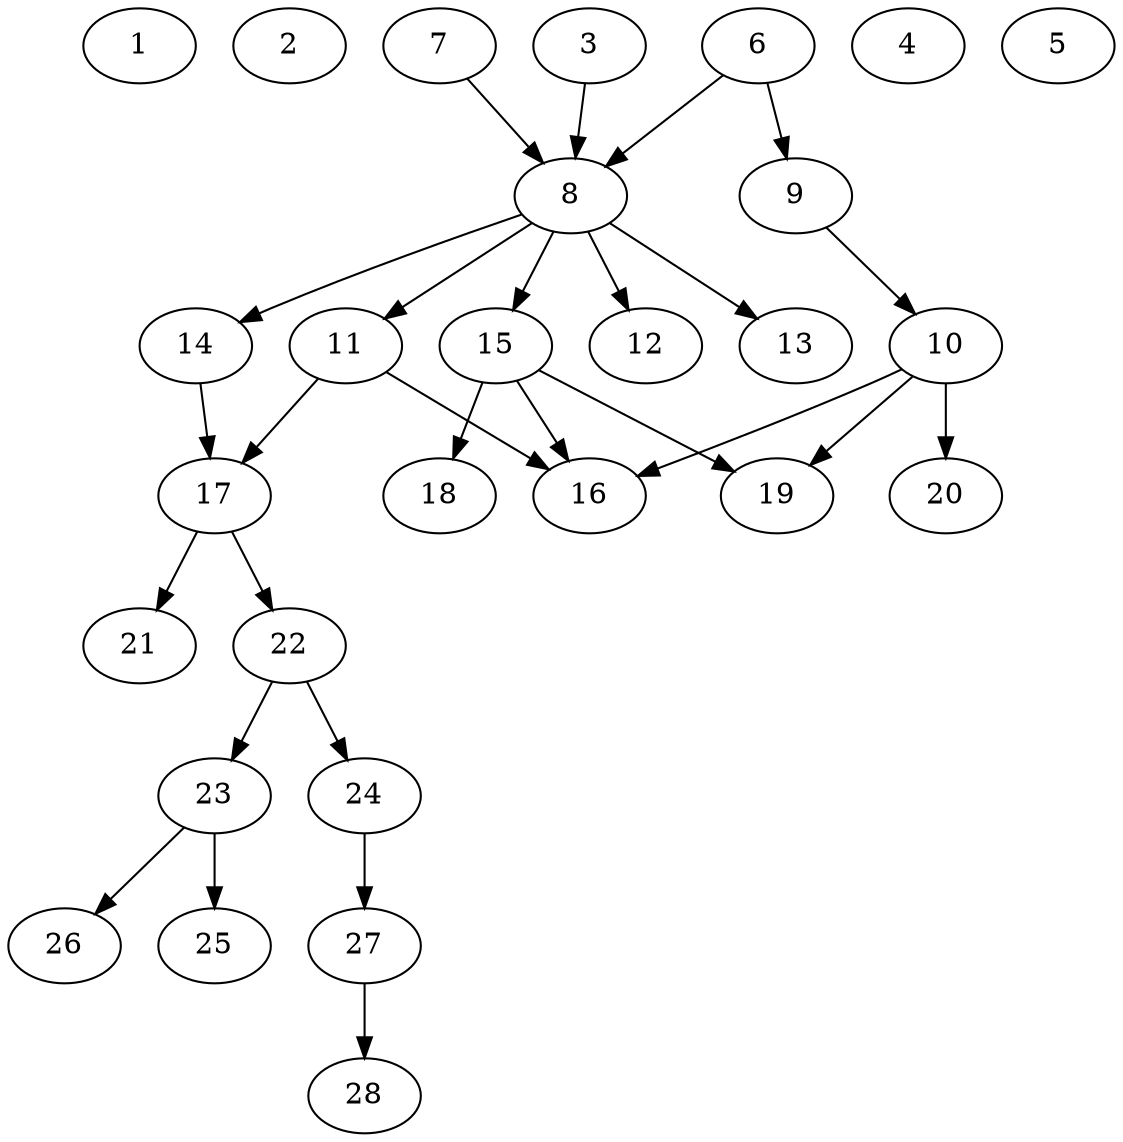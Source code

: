 // DAG (tier=2-normal, mode=data, n=28, ccr=0.407, fat=0.501, density=0.425, regular=0.422, jump=0.150, mindata=2097152, maxdata=16777216)
// DAG automatically generated by daggen at Sun Aug 24 16:33:34 2025
// /home/ermia/Project/Environments/daggen/bin/daggen --dot --ccr 0.407 --fat 0.501 --regular 0.422 --density 0.425 --jump 0.150 --mindata 2097152 --maxdata 16777216 -n 28 
digraph G {
  1 [size="4848360714118223", alpha="0.13", expect_size="2424180357059111"]
  2 [size="554220435300153152", alpha="0.08", expect_size="277110217650076576"]
  3 [size="37822203151183920", alpha="0.16", expect_size="18911101575591960"]
  3 -> 8 [size ="2064811575738368"]
  4 [size="13924723514632406", alpha="0.10", expect_size="6962361757316203"]
  5 [size="1093128978529016064", alpha="0.14", expect_size="546564489264508032"]
  6 [size="41720111443709263872", alpha="0.02", expect_size="20860055721854631936"]
  6 -> 8 [size ="96232173207552"]
  6 -> 9 [size ="96232173207552"]
  7 [size="5294986569765206016", alpha="0.19", expect_size="2647493284882603008"]
  7 -> 8 [size ="1869360893263872"]
  8 [size="23495098443237425152", alpha="0.04", expect_size="11747549221618712576"]
  8 -> 11 [size ="65625833603072"]
  8 -> 12 [size ="65625833603072"]
  8 -> 13 [size ="65625833603072"]
  8 -> 14 [size ="65625833603072"]
  8 -> 15 [size ="65625833603072"]
  9 [size="11690695474526954", alpha="0.13", expect_size="5845347737263477"]
  9 -> 10 [size ="560615915520000"]
  10 [size="536022453605480000", alpha="0.03", expect_size="268011226802740000"]
  10 -> 16 [size ="200753348083712"]
  10 -> 19 [size ="200753348083712"]
  10 -> 20 [size ="200753348083712"]
  11 [size="1955305184624388", alpha="0.08", expect_size="977652592312194"]
  11 -> 16 [size ="112431850323968"]
  11 -> 17 [size ="112431850323968"]
  12 [size="1158832877421464320", alpha="0.06", expect_size="579416438710732160"]
  13 [size="29486937855346372", alpha="0.13", expect_size="14743468927673186"]
  14 [size="207367322565923488", alpha="0.02", expect_size="103683661282961744"]
  14 -> 17 [size ="222832600547328"]
  15 [size="76245736070896943104", alpha="0.04", expect_size="38122868035448471552"]
  15 -> 16 [size ="143846851739648"]
  15 -> 18 [size ="143846851739648"]
  15 -> 19 [size ="143846851739648"]
  16 [size="17381487987583426", alpha="0.15", expect_size="8690743993791713"]
  17 [size="3098527286578928156672", alpha="0.01", expect_size="1549263643289464078336"]
  17 -> 21 [size ="1700305150410752"]
  17 -> 22 [size ="1700305150410752"]
  18 [size="104309384117644951552", alpha="0.06", expect_size="52154692058822475776"]
  19 [size="1183245066022353371136", alpha="0.08", expect_size="591622533011176685568"]
  20 [size="12537050081243636", alpha="0.17", expect_size="6268525040621818"]
  21 [size="2934550035196482", alpha="0.05", expect_size="1467275017598241"]
  22 [size="2136031906309358848", alpha="0.02", expect_size="1068015953154679424"]
  22 -> 23 [size ="2017183810977792"]
  22 -> 24 [size ="2017183810977792"]
  23 [size="1584107065925169053696", alpha="0.20", expect_size="792053532962584526848"]
  23 -> 25 [size ="1087125478965248"]
  23 -> 26 [size ="1087125478965248"]
  24 [size="3030591062771700", alpha="0.18", expect_size="1515295531385850"]
  24 -> 27 [size ="66237287628800"]
  25 [size="1586899288737930752", alpha="0.02", expect_size="793449644368965376"]
  26 [size="670513855159046656", alpha="0.03", expect_size="335256927579523328"]
  27 [size="4057536794458345", alpha="0.11", expect_size="2028768397229172"]
  27 -> 28 [size ="319759274999808"]
  28 [size="22411069590072400", alpha="0.14", expect_size="11205534795036200"]
}